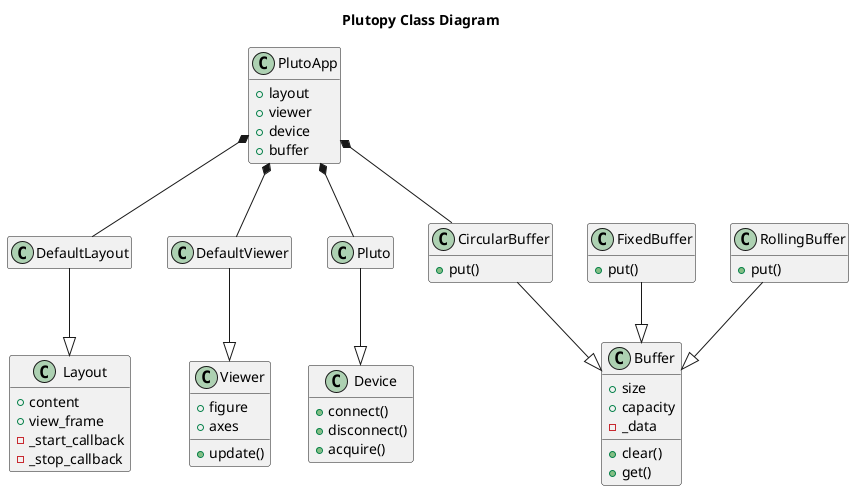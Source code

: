 @startuml plutopy_class_diagram
hide empty members
title Plutopy Class Diagram

class PlutoApp  {
    + layout
    + viewer
    + device
    + buffer
}
class DefaultLayout
class Layout {
    + content
    + view_frame
    - _start_callback
    - _stop_callback
}
class Viewer {
    + figure
    + axes
    + update()
}
class DefaultViewer
class Device {
    + connect()
    + disconnect()
    + acquire()
} 
class Pluto
class Buffer {
    + size
    + capacity
    - _data
    + clear()
    + get()
}
class FixedBuffer {
    + put()
}
class CircularBuffer {
    + put()
}
class RollingBuffer {
    + put()
}

PlutoApp *-- DefaultLayout
DefaultLayout --|> Layout
PlutoApp *-- DefaultViewer
DefaultViewer --|> Viewer
Pluto --|> Device
PlutoApp *-- Pluto
FixedBuffer --|> Buffer
CircularBuffer --|> Buffer
RollingBuffer --|> Buffer
PlutoApp *-- CircularBuffer

@enduml